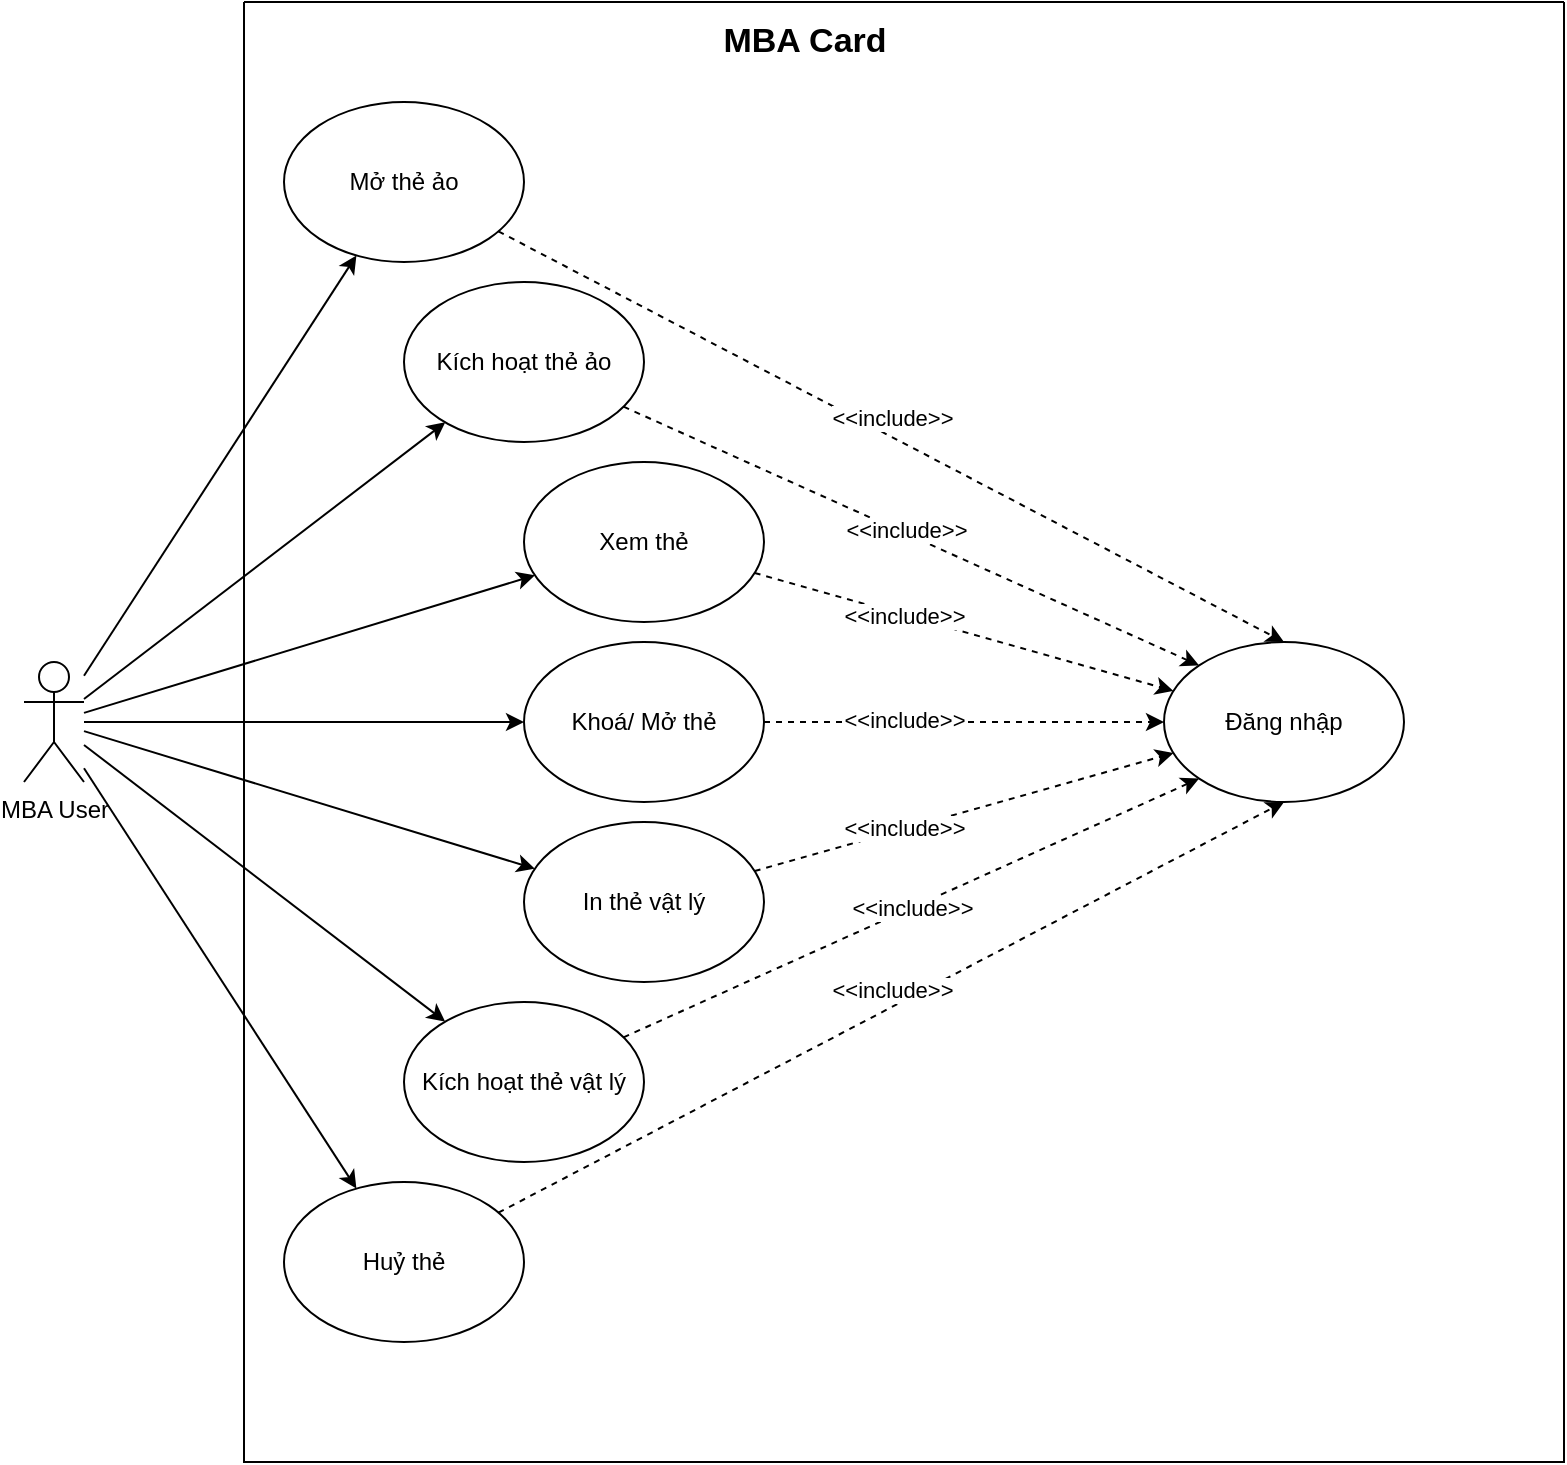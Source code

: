 <mxfile version="14.8.4" type="github" pages="2">
  <diagram id="kgpKYQtTHZ0yAKxKKP6v" name="Page-1">
    <mxGraphModel dx="1572" dy="1160" grid="1" gridSize="10" guides="1" tooltips="1" connect="1" arrows="1" fold="1" page="1" pageScale="1" pageWidth="850" pageHeight="1100" math="0" shadow="0">
      <root>
        <mxCell id="0" />
        <mxCell id="1" parent="0" />
        <mxCell id="9lxvfk_QXLeVURCALwFd-9" style="rounded=0;orthogonalLoop=1;jettySize=auto;html=1;" edge="1" parent="1" source="9lxvfk_QXLeVURCALwFd-1" target="9lxvfk_QXLeVURCALwFd-4">
          <mxGeometry relative="1" as="geometry" />
        </mxCell>
        <mxCell id="9lxvfk_QXLeVURCALwFd-12" style="rounded=0;orthogonalLoop=1;jettySize=auto;html=1;" edge="1" parent="1" source="9lxvfk_QXLeVURCALwFd-1" target="9lxvfk_QXLeVURCALwFd-5">
          <mxGeometry relative="1" as="geometry" />
        </mxCell>
        <mxCell id="9lxvfk_QXLeVURCALwFd-13" style="rounded=0;orthogonalLoop=1;jettySize=auto;html=1;" edge="1" parent="1" source="9lxvfk_QXLeVURCALwFd-1" target="9lxvfk_QXLeVURCALwFd-6">
          <mxGeometry relative="1" as="geometry" />
        </mxCell>
        <mxCell id="9lxvfk_QXLeVURCALwFd-14" style="rounded=0;orthogonalLoop=1;jettySize=auto;html=1;" edge="1" parent="1" source="9lxvfk_QXLeVURCALwFd-1" target="9lxvfk_QXLeVURCALwFd-7">
          <mxGeometry relative="1" as="geometry" />
        </mxCell>
        <mxCell id="9lxvfk_QXLeVURCALwFd-15" style="rounded=0;orthogonalLoop=1;jettySize=auto;html=1;" edge="1" parent="1" source="9lxvfk_QXLeVURCALwFd-1" target="9lxvfk_QXLeVURCALwFd-8">
          <mxGeometry relative="1" as="geometry" />
        </mxCell>
        <mxCell id="9lxvfk_QXLeVURCALwFd-21" style="edgeStyle=none;rounded=0;orthogonalLoop=1;jettySize=auto;html=1;" edge="1" parent="1" source="9lxvfk_QXLeVURCALwFd-1" target="9lxvfk_QXLeVURCALwFd-20">
          <mxGeometry relative="1" as="geometry" />
        </mxCell>
        <mxCell id="9lxvfk_QXLeVURCALwFd-22" style="edgeStyle=none;rounded=0;orthogonalLoop=1;jettySize=auto;html=1;" edge="1" parent="1" source="9lxvfk_QXLeVURCALwFd-1" target="9lxvfk_QXLeVURCALwFd-19">
          <mxGeometry relative="1" as="geometry" />
        </mxCell>
        <mxCell id="9lxvfk_QXLeVURCALwFd-1" value="MBA User" style="shape=umlActor;verticalLabelPosition=bottom;verticalAlign=top;html=1;outlineConnect=0;" vertex="1" parent="1">
          <mxGeometry x="40" y="370" width="30" height="60" as="geometry" />
        </mxCell>
        <mxCell id="9lxvfk_QXLeVURCALwFd-17" value="" style="swimlane;startSize=0;fillColor=none;" vertex="1" parent="1">
          <mxGeometry x="150" y="40" width="660" height="730" as="geometry" />
        </mxCell>
        <mxCell id="9lxvfk_QXLeVURCALwFd-18" value="&lt;font style=&quot;font-size: 17px&quot;&gt;&lt;b&gt;MBA Card&lt;/b&gt;&lt;/font&gt;" style="text;html=1;align=center;verticalAlign=middle;resizable=0;points=[];autosize=1;strokeColor=none;" vertex="1" parent="9lxvfk_QXLeVURCALwFd-17">
          <mxGeometry x="230" y="10" width="100" height="20" as="geometry" />
        </mxCell>
        <mxCell id="9lxvfk_QXLeVURCALwFd-43" value="&amp;lt;&amp;lt;include&amp;gt;&amp;gt;" style="edgeStyle=none;rounded=0;orthogonalLoop=1;jettySize=auto;html=1;dashed=1;entryX=0;entryY=1;entryDx=0;entryDy=0;" edge="1" parent="9lxvfk_QXLeVURCALwFd-17" source="9lxvfk_QXLeVURCALwFd-20" target="9lxvfk_QXLeVURCALwFd-26">
          <mxGeometry relative="1" as="geometry" />
        </mxCell>
        <mxCell id="9lxvfk_QXLeVURCALwFd-20" value="Kích hoạt thẻ vật lý" style="ellipse;whiteSpace=wrap;html=1;fillColor=none;" vertex="1" parent="9lxvfk_QXLeVURCALwFd-17">
          <mxGeometry x="80" y="500" width="120" height="80" as="geometry" />
        </mxCell>
        <mxCell id="9lxvfk_QXLeVURCALwFd-44" value="&amp;lt;&amp;lt;include&amp;gt;&amp;gt;" style="edgeStyle=none;rounded=0;orthogonalLoop=1;jettySize=auto;html=1;entryX=0.5;entryY=1;entryDx=0;entryDy=0;dashed=1;verticalAlign=bottom;horizontal=1;" edge="1" parent="9lxvfk_QXLeVURCALwFd-17" source="9lxvfk_QXLeVURCALwFd-19" target="9lxvfk_QXLeVURCALwFd-26">
          <mxGeometry relative="1" as="geometry" />
        </mxCell>
        <mxCell id="9lxvfk_QXLeVURCALwFd-19" value="&lt;span&gt;Huỷ thẻ&lt;/span&gt;" style="ellipse;whiteSpace=wrap;html=1;fillColor=none;" vertex="1" parent="9lxvfk_QXLeVURCALwFd-17">
          <mxGeometry x="20" y="590" width="120" height="80" as="geometry" />
        </mxCell>
        <mxCell id="9lxvfk_QXLeVURCALwFd-42" style="edgeStyle=none;rounded=0;orthogonalLoop=1;jettySize=auto;html=1;dashed=1;" edge="1" parent="9lxvfk_QXLeVURCALwFd-17" source="9lxvfk_QXLeVURCALwFd-8" target="9lxvfk_QXLeVURCALwFd-26">
          <mxGeometry relative="1" as="geometry" />
        </mxCell>
        <mxCell id="9lxvfk_QXLeVURCALwFd-53" value="&amp;lt;&amp;lt;include&amp;gt;&amp;gt;" style="edgeLabel;html=1;align=center;verticalAlign=middle;resizable=0;points=[];" vertex="1" connectable="0" parent="9lxvfk_QXLeVURCALwFd-42">
          <mxGeometry x="-0.283" y="1" relative="1" as="geometry">
            <mxPoint as="offset" />
          </mxGeometry>
        </mxCell>
        <mxCell id="9lxvfk_QXLeVURCALwFd-8" value="In thẻ vật lý" style="ellipse;whiteSpace=wrap;html=1;" vertex="1" parent="9lxvfk_QXLeVURCALwFd-17">
          <mxGeometry x="140" y="410" width="120" height="80" as="geometry" />
        </mxCell>
        <mxCell id="9lxvfk_QXLeVURCALwFd-40" style="edgeStyle=none;rounded=0;orthogonalLoop=1;jettySize=auto;html=1;dashed=1;" edge="1" parent="9lxvfk_QXLeVURCALwFd-17" source="9lxvfk_QXLeVURCALwFd-7" target="9lxvfk_QXLeVURCALwFd-26">
          <mxGeometry relative="1" as="geometry" />
        </mxCell>
        <mxCell id="9lxvfk_QXLeVURCALwFd-54" value="&amp;lt;&amp;lt;include&amp;gt;&amp;gt;" style="edgeLabel;html=1;align=center;verticalAlign=middle;resizable=0;points=[];" vertex="1" connectable="0" parent="9lxvfk_QXLeVURCALwFd-40">
          <mxGeometry x="-0.3" y="1" relative="1" as="geometry">
            <mxPoint as="offset" />
          </mxGeometry>
        </mxCell>
        <mxCell id="9lxvfk_QXLeVURCALwFd-7" value="Khoá/ Mở thẻ" style="ellipse;whiteSpace=wrap;html=1;" vertex="1" parent="9lxvfk_QXLeVURCALwFd-17">
          <mxGeometry x="140" y="320" width="120" height="80" as="geometry" />
        </mxCell>
        <mxCell id="9lxvfk_QXLeVURCALwFd-41" value="" style="edgeStyle=none;rounded=0;orthogonalLoop=1;jettySize=auto;html=1;dashed=1;" edge="1" parent="9lxvfk_QXLeVURCALwFd-17" source="9lxvfk_QXLeVURCALwFd-6" target="9lxvfk_QXLeVURCALwFd-26">
          <mxGeometry relative="1" as="geometry" />
        </mxCell>
        <mxCell id="9lxvfk_QXLeVURCALwFd-56" value="&amp;lt;&amp;lt;include&amp;gt;&amp;gt;" style="edgeLabel;html=1;align=center;verticalAlign=middle;resizable=0;points=[];" vertex="1" connectable="0" parent="9lxvfk_QXLeVURCALwFd-41">
          <mxGeometry x="-0.288" y="1" relative="1" as="geometry">
            <mxPoint y="1" as="offset" />
          </mxGeometry>
        </mxCell>
        <mxCell id="9lxvfk_QXLeVURCALwFd-6" value="Xem thẻ" style="ellipse;whiteSpace=wrap;html=1;" vertex="1" parent="9lxvfk_QXLeVURCALwFd-17">
          <mxGeometry x="140" y="230" width="120" height="80" as="geometry" />
        </mxCell>
        <mxCell id="9lxvfk_QXLeVURCALwFd-45" style="edgeStyle=none;rounded=0;orthogonalLoop=1;jettySize=auto;html=1;entryX=0;entryY=0;entryDx=0;entryDy=0;dashed=1;" edge="1" parent="9lxvfk_QXLeVURCALwFd-17" source="9lxvfk_QXLeVURCALwFd-5" target="9lxvfk_QXLeVURCALwFd-26">
          <mxGeometry relative="1" as="geometry" />
        </mxCell>
        <mxCell id="9lxvfk_QXLeVURCALwFd-55" value="&amp;lt;&amp;lt;include&amp;gt;&amp;gt;" style="edgeLabel;html=1;align=center;verticalAlign=middle;resizable=0;points=[];" vertex="1" connectable="0" parent="9lxvfk_QXLeVURCALwFd-45">
          <mxGeometry x="-0.023" y="2" relative="1" as="geometry">
            <mxPoint as="offset" />
          </mxGeometry>
        </mxCell>
        <mxCell id="9lxvfk_QXLeVURCALwFd-5" value="Kích hoạt thẻ ảo" style="ellipse;whiteSpace=wrap;html=1;" vertex="1" parent="9lxvfk_QXLeVURCALwFd-17">
          <mxGeometry x="80" y="140" width="120" height="80" as="geometry" />
        </mxCell>
        <mxCell id="9lxvfk_QXLeVURCALwFd-26" value="Đăng nhập" style="ellipse;whiteSpace=wrap;html=1;fillColor=none;" vertex="1" parent="9lxvfk_QXLeVURCALwFd-17">
          <mxGeometry x="460" y="320" width="120" height="80" as="geometry" />
        </mxCell>
        <mxCell id="9lxvfk_QXLeVURCALwFd-46" value="&amp;lt;&amp;lt;include&amp;gt;&amp;gt;" style="edgeStyle=none;rounded=0;orthogonalLoop=1;jettySize=auto;html=1;entryX=0.5;entryY=0;entryDx=0;entryDy=0;dashed=1;verticalAlign=bottom;" edge="1" parent="9lxvfk_QXLeVURCALwFd-17" source="9lxvfk_QXLeVURCALwFd-4" target="9lxvfk_QXLeVURCALwFd-26">
          <mxGeometry relative="1" as="geometry" />
        </mxCell>
        <mxCell id="9lxvfk_QXLeVURCALwFd-4" value="Mở thẻ ảo" style="ellipse;whiteSpace=wrap;html=1;" vertex="1" parent="9lxvfk_QXLeVURCALwFd-17">
          <mxGeometry x="20" y="50" width="120" height="80" as="geometry" />
        </mxCell>
      </root>
    </mxGraphModel>
  </diagram>
  <diagram id="gCxHAqNwmSpDNeJrXhRH" name="Page-2">
    <mxGraphModel dx="1572" dy="1160" grid="1" gridSize="10" guides="1" tooltips="1" connect="1" arrows="1" fold="1" page="1" pageScale="1" pageWidth="850" pageHeight="1100" math="0" shadow="0">
      <root>
        <mxCell id="KQxz3jXtC__-18_PvTXP-0" />
        <mxCell id="KQxz3jXtC__-18_PvTXP-1" parent="KQxz3jXtC__-18_PvTXP-0" />
        <mxCell id="KQxz3jXtC__-18_PvTXP-8" style="edgeStyle=none;rounded=0;orthogonalLoop=1;jettySize=auto;html=1;entryX=0.5;entryY=0;entryDx=0;entryDy=0;entryPerimeter=0;verticalAlign=bottom;" edge="1" parent="KQxz3jXtC__-18_PvTXP-1" source="KQxz3jXtC__-18_PvTXP-2" target="KQxz3jXtC__-18_PvTXP-3">
          <mxGeometry relative="1" as="geometry" />
        </mxCell>
        <mxCell id="KQxz3jXtC__-18_PvTXP-2" value="" style="verticalLabelPosition=bottom;verticalAlign=top;html=1;shadow=0;dashed=0;strokeWidth=1;shape=mxgraph.android.phone2;fillColor=none;" vertex="1" parent="KQxz3jXtC__-18_PvTXP-1">
          <mxGeometry x="70" y="200" width="80" height="140" as="geometry" />
        </mxCell>
        <mxCell id="KQxz3jXtC__-18_PvTXP-15" style="edgeStyle=none;rounded=0;orthogonalLoop=1;jettySize=auto;html=1;entryX=0;entryY=0.5;entryDx=0;entryDy=0;verticalAlign=bottom;" edge="1" parent="KQxz3jXtC__-18_PvTXP-1" source="KQxz3jXtC__-18_PvTXP-3" target="KQxz3jXtC__-18_PvTXP-5">
          <mxGeometry relative="1" as="geometry" />
        </mxCell>
        <mxCell id="KQxz3jXtC__-18_PvTXP-3" value="External KONG Gateway" style="outlineConnect=0;dashed=0;verticalLabelPosition=bottom;verticalAlign=top;align=center;html=1;shape=mxgraph.aws3.api_gateway;fillColor=#D9A741;gradientColor=none;strokeColor=#000000;strokeWidth=1;" vertex="1" parent="KQxz3jXtC__-18_PvTXP-1">
          <mxGeometry x="71.75" y="436.75" width="76.5" height="93" as="geometry" />
        </mxCell>
        <mxCell id="KQxz3jXtC__-18_PvTXP-16" style="edgeStyle=none;rounded=0;orthogonalLoop=1;jettySize=auto;html=1;entryX=0;entryY=0.5;entryDx=0;entryDy=0;verticalAlign=bottom;" edge="1" parent="KQxz3jXtC__-18_PvTXP-1" source="KQxz3jXtC__-18_PvTXP-4" target="KQxz3jXtC__-18_PvTXP-7">
          <mxGeometry relative="1" as="geometry" />
        </mxCell>
        <mxCell id="KQxz3jXtC__-18_PvTXP-4" value="Internal KONG Gateway" style="outlineConnect=0;dashed=0;verticalLabelPosition=bottom;verticalAlign=top;align=center;html=1;shape=mxgraph.aws3.api_gateway;fillColor=#D9A741;gradientColor=none;strokeColor=#000000;strokeWidth=1;" vertex="1" parent="KQxz3jXtC__-18_PvTXP-1">
          <mxGeometry x="450" y="436.75" width="76.5" height="93" as="geometry" />
        </mxCell>
        <mxCell id="KQxz3jXtC__-18_PvTXP-12" style="edgeStyle=none;rounded=0;orthogonalLoop=1;jettySize=auto;html=1;verticalAlign=bottom;" edge="1" parent="KQxz3jXtC__-18_PvTXP-1" source="KQxz3jXtC__-18_PvTXP-5" target="KQxz3jXtC__-18_PvTXP-4">
          <mxGeometry relative="1" as="geometry" />
        </mxCell>
        <mxCell id="KQxz3jXtC__-18_PvTXP-5" value="ACB&lt;br&gt;External Kubernetes Cluster" style="rounded=1;whiteSpace=wrap;html=1;strokeColor=#6c8ebf;strokeWidth=1;fillColor=#dae8fc;dashed=1;align=center;horizontal=1;verticalAlign=top;" vertex="1" parent="KQxz3jXtC__-18_PvTXP-1">
          <mxGeometry x="220" y="372.38" width="180" height="221.75" as="geometry" />
        </mxCell>
        <mxCell id="KQxz3jXtC__-18_PvTXP-7" value="&lt;span style=&quot;color: rgb(0 , 0 , 0) ; font-family: &amp;#34;helvetica&amp;#34; ; font-size: 12px ; font-style: normal ; font-weight: normal ; letter-spacing: normal ; text-align: center ; text-indent: 0px ; text-transform: none ; word-spacing: 0px ; text-decoration: none ; display: inline ; float: none&quot;&gt;ACB&lt;/span&gt;&lt;br style=&quot;color: rgb(0 , 0 , 0) ; font-family: &amp;#34;helvetica&amp;#34; ; font-size: 12px ; font-style: normal ; font-weight: normal ; letter-spacing: normal ; text-align: center ; text-indent: 0px ; text-transform: none ; word-spacing: 0px ; text-decoration: none&quot;&gt;&lt;span style=&quot;color: rgb(0 , 0 , 0) ; font-family: &amp;#34;helvetica&amp;#34; ; font-size: 12px ; font-style: normal ; font-weight: normal ; letter-spacing: normal ; text-align: center ; text-indent: 0px ; text-transform: none ; word-spacing: 0px ; text-decoration: none ; display: inline ; float: none&quot;&gt;Internal Kubernetes Cluster&lt;/span&gt;" style="rounded=1;whiteSpace=wrap;html=1;strokeColor=#6c8ebf;strokeWidth=1;dashed=1;fillColor=#CCFFFF;verticalAlign=top;" vertex="1" parent="KQxz3jXtC__-18_PvTXP-1">
          <mxGeometry x="590" y="430" width="180" height="106.5" as="geometry" />
        </mxCell>
        <mxCell id="KQxz3jXtC__-18_PvTXP-18" style="edgeStyle=none;rounded=0;orthogonalLoop=1;jettySize=auto;html=1;entryX=0.5;entryY=0;entryDx=0;entryDy=0;verticalAlign=bottom;" edge="1" parent="KQxz3jXtC__-18_PvTXP-1" source="KQxz3jXtC__-18_PvTXP-9" target="KQxz3jXtC__-18_PvTXP-17">
          <mxGeometry relative="1" as="geometry" />
        </mxCell>
        <mxCell id="KQxz3jXtC__-18_PvTXP-9" value="Card services" style="rounded=0;whiteSpace=wrap;html=1;strokeWidth=1;" vertex="1" parent="KQxz3jXtC__-18_PvTXP-1">
          <mxGeometry x="250" y="412.26" width="120" height="60" as="geometry" />
        </mxCell>
        <mxCell id="KQxz3jXtC__-18_PvTXP-10" value="AAG APIs" style="rounded=0;whiteSpace=wrap;html=1;strokeWidth=1;" vertex="1" parent="KQxz3jXtC__-18_PvTXP-1">
          <mxGeometry x="620" y="469.75" width="120" height="60" as="geometry" />
        </mxCell>
        <mxCell id="KQxz3jXtC__-18_PvTXP-17" value="BO Web" style="rounded=0;whiteSpace=wrap;html=1;strokeWidth=1;" vertex="1" parent="KQxz3jXtC__-18_PvTXP-1">
          <mxGeometry x="250" y="502.51" width="120" height="60" as="geometry" />
        </mxCell>
      </root>
    </mxGraphModel>
  </diagram>
</mxfile>
